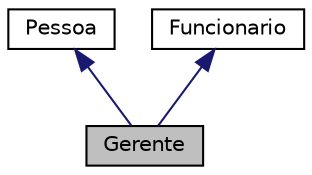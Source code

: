 digraph "Gerente"
{
 // LATEX_PDF_SIZE
  edge [fontname="Helvetica",fontsize="10",labelfontname="Helvetica",labelfontsize="10"];
  node [fontname="Helvetica",fontsize="10",shape=record];
  Node1 [label="Gerente",height=0.2,width=0.4,color="black", fillcolor="grey75", style="filled", fontcolor="black",tooltip=" "];
  Node2 -> Node1 [dir="back",color="midnightblue",fontsize="10",style="solid"];
  Node2 [label="Pessoa",height=0.2,width=0.4,color="black", fillcolor="white", style="filled",URL="$classPessoa.html",tooltip=" "];
  Node3 -> Node1 [dir="back",color="midnightblue",fontsize="10",style="solid"];
  Node3 [label="Funcionario",height=0.2,width=0.4,color="black", fillcolor="white", style="filled",URL="$classFuncionario.html",tooltip=" "];
}

